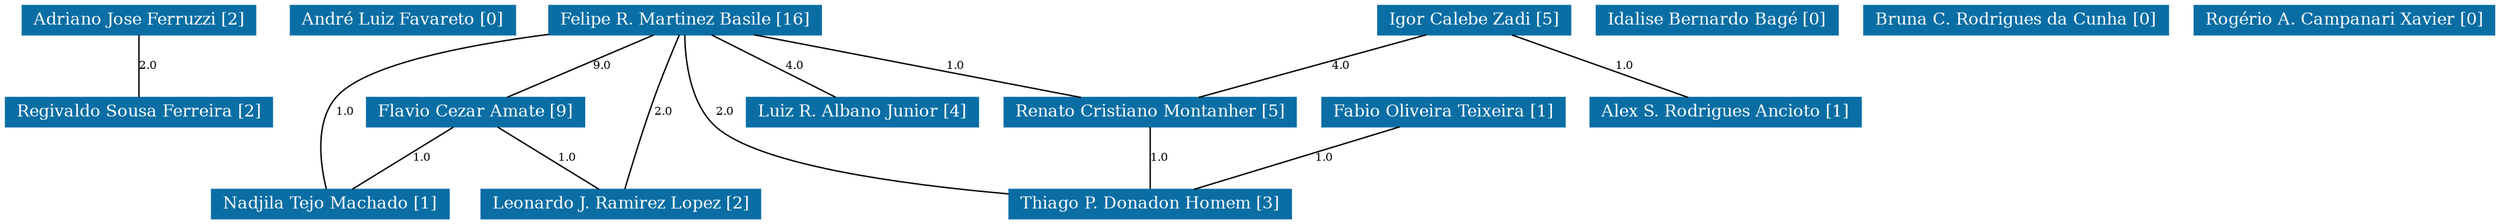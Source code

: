 strict graph grafo2 {
	graph [bb="0,0,1782,153",
		id=grafo2,
		overlap=False
	];
	node [fontsize=12,
		label="\N",
		shape=rectangle,
		style=filled
	];
	0	[URL="membro-5813261133047060.html",
		color="#0A6EA4",
		fontcolor="#FFFFFF",
		height=0.29167,
		label="Adriano Jose Ferruzzi [2]",
		pos="95.5,142.5",
		width=2.3194];
	8	[URL="membro-8291123108448027.html",
		color="#0A6EA4",
		fontcolor="#FFFFFF",
		height=0.29167,
		label="Regivaldo Sousa Ferreira [2]",
		pos="95.5,76.5",
		width=2.6528];
	0 -- 8	[fontsize=8,
		label=2.0,
		lp="102,109.5",
		pos="95.5,131.78 95.5,119.75 95.5,99.383 95.5,87.312"];
	1	[URL="membro-1741814375809802.html",
		color="#0A6EA4",
		fontcolor="#FFFFFF",
		height=0.29167,
		label="André Luiz Favareto [0]",
		pos="284.5,142.5",
		width=2.2361];
	2	[URL="membro-9543740522912391.html",
		color="#0A6EA4",
		fontcolor="#FFFFFF",
		height=0.29167,
		label="Fabio Oliveira Teixeira [1]",
		pos="1029.5,76.5",
		width=2.4167];
	13	[URL="membro-6109272293288485.html",
		color="#0A6EA4",
		fontcolor="#FFFFFF",
		height=0.29167,
		label="Thiago P. Donadon Homem [3]",
		pos="819.5,10.5",
		width=2.8056];
	2 -- 13	[fontsize=8,
		label=1.0,
		lp="944,43.5",
		pos="998.06,65.919 958.36,53.818 890.45,33.124 850.81,21.042"];
	3	[URL="membro-6413817150886826.html",
		color="#0A6EA4",
		fontcolor="#FFFFFF",
		height=0.29167,
		label="Felipe R. Martinez Basile [16]",
		pos="486.5,142.5",
		width=2.7083];
	3 -- 13	[fontsize=8,
		label=2.0,
		lp="515,76.5",
		pos="486.28,131.97 486.48,115.81 489.38,83.124 508.5,66 538.97,38.71 639.62,24.716 718.26,17.79"];
	4	[URL="membro-8976791755900010.html",
		color="#0A6EA4",
		fontcolor="#FFFFFF",
		height=0.29167,
		label="Flavio Cezar Amate [9]",
		pos="336.5,76.5",
		width=2.1667];
	3 -- 4	[fontsize=8,
		label=9.0,
		lp="427,109.5",
		pos="464.04,131.92 435.77,119.85 387.46,99.243 359.11,87.147"];
	7	[URL="membro-8754322948547165.html",
		color="#0A6EA4",
		fontcolor="#FFFFFF",
		height=0.29167,
		label="Luiz R. Albano Junior [4]",
		pos="613.5,76.5",
		width=2.3056];
	3 -- 7	[fontsize=8,
		label=4.0,
		lp="565,109.5",
		pos="505.51,131.92 529.46,119.85 570.35,99.243 594.36,87.147"];
	9	[URL="membro-0270118728577579.html",
		color="#0A6EA4",
		fontcolor="#FFFFFF",
		height=0.29167,
		label="Renato Cristiano Montanher [5]",
		pos="819.5,76.5",
		width=2.9028];
	3 -- 9	[fontsize=8,
		label=1.0,
		lp="680,109.5",
		pos="535.99,131.99 598.95,119.89 707.05,99.113 770.01,87.012"];
	14	[URL="membro-0112108049902805.html",
		color="#0A6EA4",
		fontcolor="#FFFFFF",
		height=0.29167,
		label="Nadjila Tejo Machado [1]",
		pos="232.5,10.5",
		width=2.3611];
	3 -- 14	[fontsize=8,
		label=1.0,
		lp="243,76.5",
		pos="388.77,132.32 327.45,124.37 256.35,110.35 236.5,87 220.69,68.398 225.74,36.971 229.69,21.175"];
	15	[URL="membro-4323140190774391.html",
		color="#0A6EA4",
		fontcolor="#FFFFFF",
		height=0.29167,
		label="Leonardo J. Ramirez Lopez [2]",
		pos="440.5,10.5",
		width=2.7778];
	3 -- 15	[fontsize=8,
		label=2.0,
		lp="471,76.5",
		pos="482.38,131.94 477.79,121.12 470.24,102.94 464.5,87 456.11,63.708 447.65,35.844 443.37,21.353"];
	4 -- 14	[fontsize=8,
		label=1.0,
		lp="298,43.5",
		pos="320.7,65.78 301.04,53.681 267.67,33.146 248.1,21.102"];
	4 -- 15	[fontsize=8,
		label=1.0,
		lp="402,43.5",
		pos="352.3,65.78 371.96,53.681 405.33,33.146 424.9,21.102"];
	9 -- 13	[fontsize=8,
		label=1.0,
		lp="826,43.5",
		pos="819.5,65.78 819.5,53.751 819.5,33.383 819.5,21.312"];
	5	[URL="membro-0255523082900191.html",
		color="#0A6EA4",
		fontcolor="#FFFFFF",
		height=0.29167,
		label="Idalise Bernardo Bagé [0]",
		pos="1225.5,142.5",
		width=2.4028];
	6	[URL="membro-0150761926799891.html",
		color="#0A6EA4",
		fontcolor="#FFFFFF",
		height=0.29167,
		label="Igor Calebe Zadi [5]",
		pos="1051.5,142.5",
		width=1.9167];
	6 -- 9	[fontsize=8,
		label=4.0,
		lp="956,109.5",
		pos="1017,131.99 973.22,119.9 898.06,99.172 854.17,87.065"];
	10	[URL="membro-7290375482443455.html",
		color="#0A6EA4",
		fontcolor="#FFFFFF",
		height=0.29167,
		label="Alex S. Rodrigues Ancioto [1]",
		pos="1231.5,76.5",
		width=2.6944];
	6 -- 10	[fontsize=8,
		label=1.0,
		lp="1159,109.5",
		pos="1078.4,131.92 1112.5,119.82 1170.7,99.124 1204.7,87.042"];
	11	[URL="membro-5631261956953546.html",
		color="#0A6EA4",
		fontcolor="#FFFFFF",
		height=0.29167,
		label="Bruna C. Rodrigues da Cunha [0]",
		pos="1439.5,142.5",
		width=3.0278];
	12	[URL="membro-5904768897181890.html",
		color="#0A6EA4",
		fontcolor="#FFFFFF",
		height=0.29167,
		label="Rogério A. Campanari Xavier [0]",
		pos="1674.5,142.5",
		width=2.9861];
}
